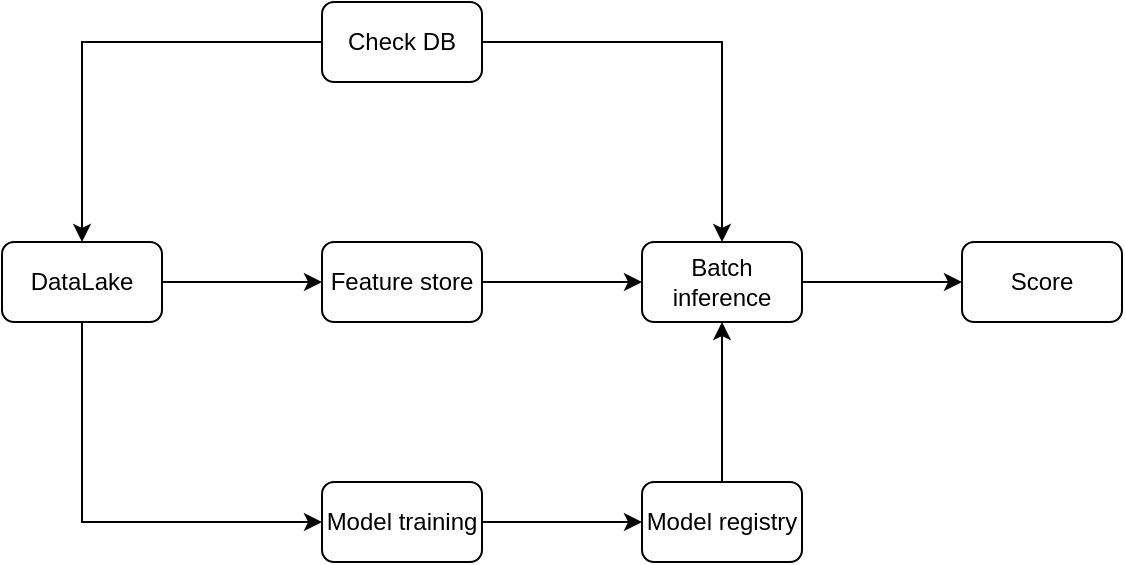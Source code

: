 <mxfile version="26.2.14">
  <diagram name="Page-1" id="Tt-wRmag9iVUzmDve8gf">
    <mxGraphModel dx="976" dy="565" grid="1" gridSize="10" guides="1" tooltips="1" connect="1" arrows="1" fold="1" page="1" pageScale="1" pageWidth="850" pageHeight="1100" math="0" shadow="0">
      <root>
        <mxCell id="0" />
        <mxCell id="1" parent="0" />
        <mxCell id="mkHS18Qtj1zgVvM5Q_WC-12" style="edgeStyle=orthogonalEdgeStyle;rounded=0;orthogonalLoop=1;jettySize=auto;html=1;exitX=0;exitY=0.5;exitDx=0;exitDy=0;entryX=0.5;entryY=0;entryDx=0;entryDy=0;" edge="1" parent="1" source="mkHS18Qtj1zgVvM5Q_WC-1" target="mkHS18Qtj1zgVvM5Q_WC-2">
          <mxGeometry relative="1" as="geometry" />
        </mxCell>
        <mxCell id="mkHS18Qtj1zgVvM5Q_WC-13" style="edgeStyle=orthogonalEdgeStyle;rounded=0;orthogonalLoop=1;jettySize=auto;html=1;exitX=1;exitY=0.5;exitDx=0;exitDy=0;entryX=0.5;entryY=0;entryDx=0;entryDy=0;" edge="1" parent="1" source="mkHS18Qtj1zgVvM5Q_WC-1" target="mkHS18Qtj1zgVvM5Q_WC-3">
          <mxGeometry relative="1" as="geometry" />
        </mxCell>
        <mxCell id="mkHS18Qtj1zgVvM5Q_WC-1" value="Check DB" style="rounded=1;whiteSpace=wrap;html=1;" vertex="1" parent="1">
          <mxGeometry x="240" y="80" width="80" height="40" as="geometry" />
        </mxCell>
        <mxCell id="mkHS18Qtj1zgVvM5Q_WC-9" style="edgeStyle=orthogonalEdgeStyle;rounded=0;orthogonalLoop=1;jettySize=auto;html=1;exitX=0.5;exitY=1;exitDx=0;exitDy=0;entryX=0;entryY=0.5;entryDx=0;entryDy=0;" edge="1" parent="1" source="mkHS18Qtj1zgVvM5Q_WC-2" target="mkHS18Qtj1zgVvM5Q_WC-8">
          <mxGeometry relative="1" as="geometry" />
        </mxCell>
        <mxCell id="mkHS18Qtj1zgVvM5Q_WC-17" style="edgeStyle=orthogonalEdgeStyle;rounded=0;orthogonalLoop=1;jettySize=auto;html=1;exitX=1;exitY=0.5;exitDx=0;exitDy=0;entryX=0;entryY=0.5;entryDx=0;entryDy=0;" edge="1" parent="1" source="mkHS18Qtj1zgVvM5Q_WC-2" target="mkHS18Qtj1zgVvM5Q_WC-16">
          <mxGeometry relative="1" as="geometry" />
        </mxCell>
        <mxCell id="mkHS18Qtj1zgVvM5Q_WC-2" value="DataLake" style="rounded=1;whiteSpace=wrap;html=1;" vertex="1" parent="1">
          <mxGeometry x="80" y="200" width="80" height="40" as="geometry" />
        </mxCell>
        <mxCell id="mkHS18Qtj1zgVvM5Q_WC-21" style="edgeStyle=orthogonalEdgeStyle;rounded=0;orthogonalLoop=1;jettySize=auto;html=1;exitX=1;exitY=0.5;exitDx=0;exitDy=0;entryX=0;entryY=0.5;entryDx=0;entryDy=0;" edge="1" parent="1" source="mkHS18Qtj1zgVvM5Q_WC-3" target="mkHS18Qtj1zgVvM5Q_WC-20">
          <mxGeometry relative="1" as="geometry" />
        </mxCell>
        <mxCell id="mkHS18Qtj1zgVvM5Q_WC-3" value="Batch inference" style="rounded=1;whiteSpace=wrap;html=1;" vertex="1" parent="1">
          <mxGeometry x="400" y="200" width="80" height="40" as="geometry" />
        </mxCell>
        <mxCell id="mkHS18Qtj1zgVvM5Q_WC-19" style="edgeStyle=orthogonalEdgeStyle;rounded=0;orthogonalLoop=1;jettySize=auto;html=1;exitX=0.5;exitY=0;exitDx=0;exitDy=0;entryX=0.5;entryY=1;entryDx=0;entryDy=0;" edge="1" parent="1" source="mkHS18Qtj1zgVvM5Q_WC-6" target="mkHS18Qtj1zgVvM5Q_WC-3">
          <mxGeometry relative="1" as="geometry" />
        </mxCell>
        <mxCell id="mkHS18Qtj1zgVvM5Q_WC-6" value="Model registry" style="rounded=1;whiteSpace=wrap;html=1;" vertex="1" parent="1">
          <mxGeometry x="400" y="320" width="80" height="40" as="geometry" />
        </mxCell>
        <mxCell id="mkHS18Qtj1zgVvM5Q_WC-10" style="edgeStyle=orthogonalEdgeStyle;rounded=0;orthogonalLoop=1;jettySize=auto;html=1;exitX=1;exitY=0.5;exitDx=0;exitDy=0;" edge="1" parent="1" source="mkHS18Qtj1zgVvM5Q_WC-8" target="mkHS18Qtj1zgVvM5Q_WC-6">
          <mxGeometry relative="1" as="geometry" />
        </mxCell>
        <mxCell id="mkHS18Qtj1zgVvM5Q_WC-8" value="Model training" style="rounded=1;whiteSpace=wrap;html=1;" vertex="1" parent="1">
          <mxGeometry x="240" y="320" width="80" height="40" as="geometry" />
        </mxCell>
        <mxCell id="mkHS18Qtj1zgVvM5Q_WC-18" style="edgeStyle=orthogonalEdgeStyle;rounded=0;orthogonalLoop=1;jettySize=auto;html=1;exitX=1;exitY=0.5;exitDx=0;exitDy=0;entryX=0;entryY=0.5;entryDx=0;entryDy=0;" edge="1" parent="1" source="mkHS18Qtj1zgVvM5Q_WC-16" target="mkHS18Qtj1zgVvM5Q_WC-3">
          <mxGeometry relative="1" as="geometry" />
        </mxCell>
        <mxCell id="mkHS18Qtj1zgVvM5Q_WC-16" value="Feature store" style="rounded=1;whiteSpace=wrap;html=1;" vertex="1" parent="1">
          <mxGeometry x="240" y="200" width="80" height="40" as="geometry" />
        </mxCell>
        <mxCell id="mkHS18Qtj1zgVvM5Q_WC-20" value="Score" style="rounded=1;whiteSpace=wrap;html=1;" vertex="1" parent="1">
          <mxGeometry x="560" y="200" width="80" height="40" as="geometry" />
        </mxCell>
      </root>
    </mxGraphModel>
  </diagram>
</mxfile>
